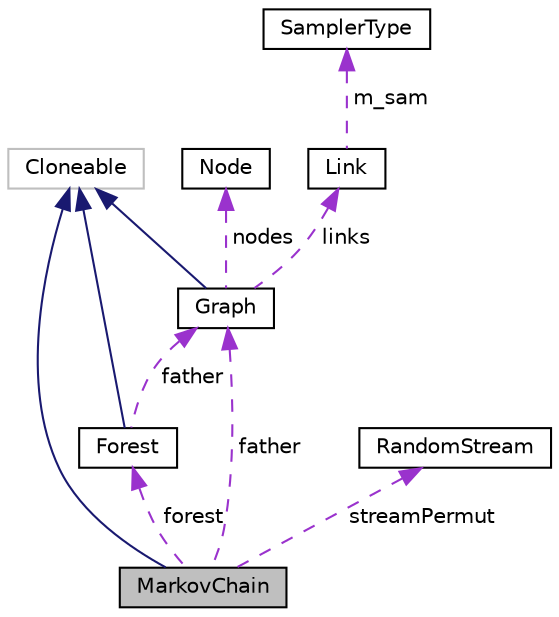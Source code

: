 digraph "MarkovChain"
{
 // INTERACTIVE_SVG=YES
  bgcolor="transparent";
  edge [fontname="Helvetica",fontsize="10",labelfontname="Helvetica",labelfontsize="10"];
  node [fontname="Helvetica",fontsize="10",shape=record];
  Node6 [label="MarkovChain",height=0.2,width=0.4,color="black", fillcolor="grey75", style="filled", fontcolor="black"];
  Node7 -> Node6 [dir="back",color="midnightblue",fontsize="10",style="solid",fontname="Helvetica"];
  Node7 [label="Cloneable",height=0.2,width=0.4,color="grey75"];
  Node8 -> Node6 [dir="back",color="darkorchid3",fontsize="10",style="dashed",label=" forest" ,fontname="Helvetica"];
  Node8 [label="Forest",height=0.2,width=0.4,color="black",URL="$d8/d06/classumontreal_1_1ssj_1_1networks_1_1Forest.html",tooltip="This class implements forest and trees. "];
  Node7 -> Node8 [dir="back",color="midnightblue",fontsize="10",style="solid",fontname="Helvetica"];
  Node9 -> Node8 [dir="back",color="darkorchid3",fontsize="10",style="dashed",label=" father" ,fontname="Helvetica"];
  Node9 [label="Graph",height=0.2,width=0.4,color="black",URL="$d4/d6e/classumontreal_1_1ssj_1_1networks_1_1Graph.html",tooltip="This class implements a stochastic non-oriented weighted graph (a network). "];
  Node7 -> Node9 [dir="back",color="midnightblue",fontsize="10",style="solid",fontname="Helvetica"];
  Node10 -> Node9 [dir="back",color="darkorchid3",fontsize="10",style="dashed",label=" nodes" ,fontname="Helvetica"];
  Node10 [label="Node",height=0.2,width=0.4,color="black",URL="$dc/dbc/classumontreal_1_1ssj_1_1networks_1_1Node.html",tooltip="This class provides nodes for a graph. "];
  Node11 -> Node9 [dir="back",color="darkorchid3",fontsize="10",style="dashed",label=" links" ,fontname="Helvetica"];
  Node11 [label="Link",height=0.2,width=0.4,color="black",URL="$df/d9c/classumontreal_1_1ssj_1_1networks_1_1Link.html",tooltip="A Link of a network. "];
  Node12 -> Node11 [dir="back",color="darkorchid3",fontsize="10",style="dashed",label=" m_sam" ,fontname="Helvetica"];
  Node12 [label="SamplerType",height=0.2,width=0.4,color="black",URL="$db/d5d/enumumontreal_1_1ssj_1_1networks_1_1SamplerType.html"];
  Node9 -> Node6 [dir="back",color="darkorchid3",fontsize="10",style="dashed",label=" father" ,fontname="Helvetica"];
  Node13 -> Node6 [dir="back",color="darkorchid3",fontsize="10",style="dashed",label=" streamPermut" ,fontname="Helvetica"];
  Node13 [label="RandomStream",height=0.2,width=0.4,color="black",URL="$d1/d7c/interfaceumontreal_1_1ssj_1_1rng_1_1RandomStream.html",tooltip="This interface defines the basic structures to handle multiple streams of uniform (pseudo)random numb..."];
}
